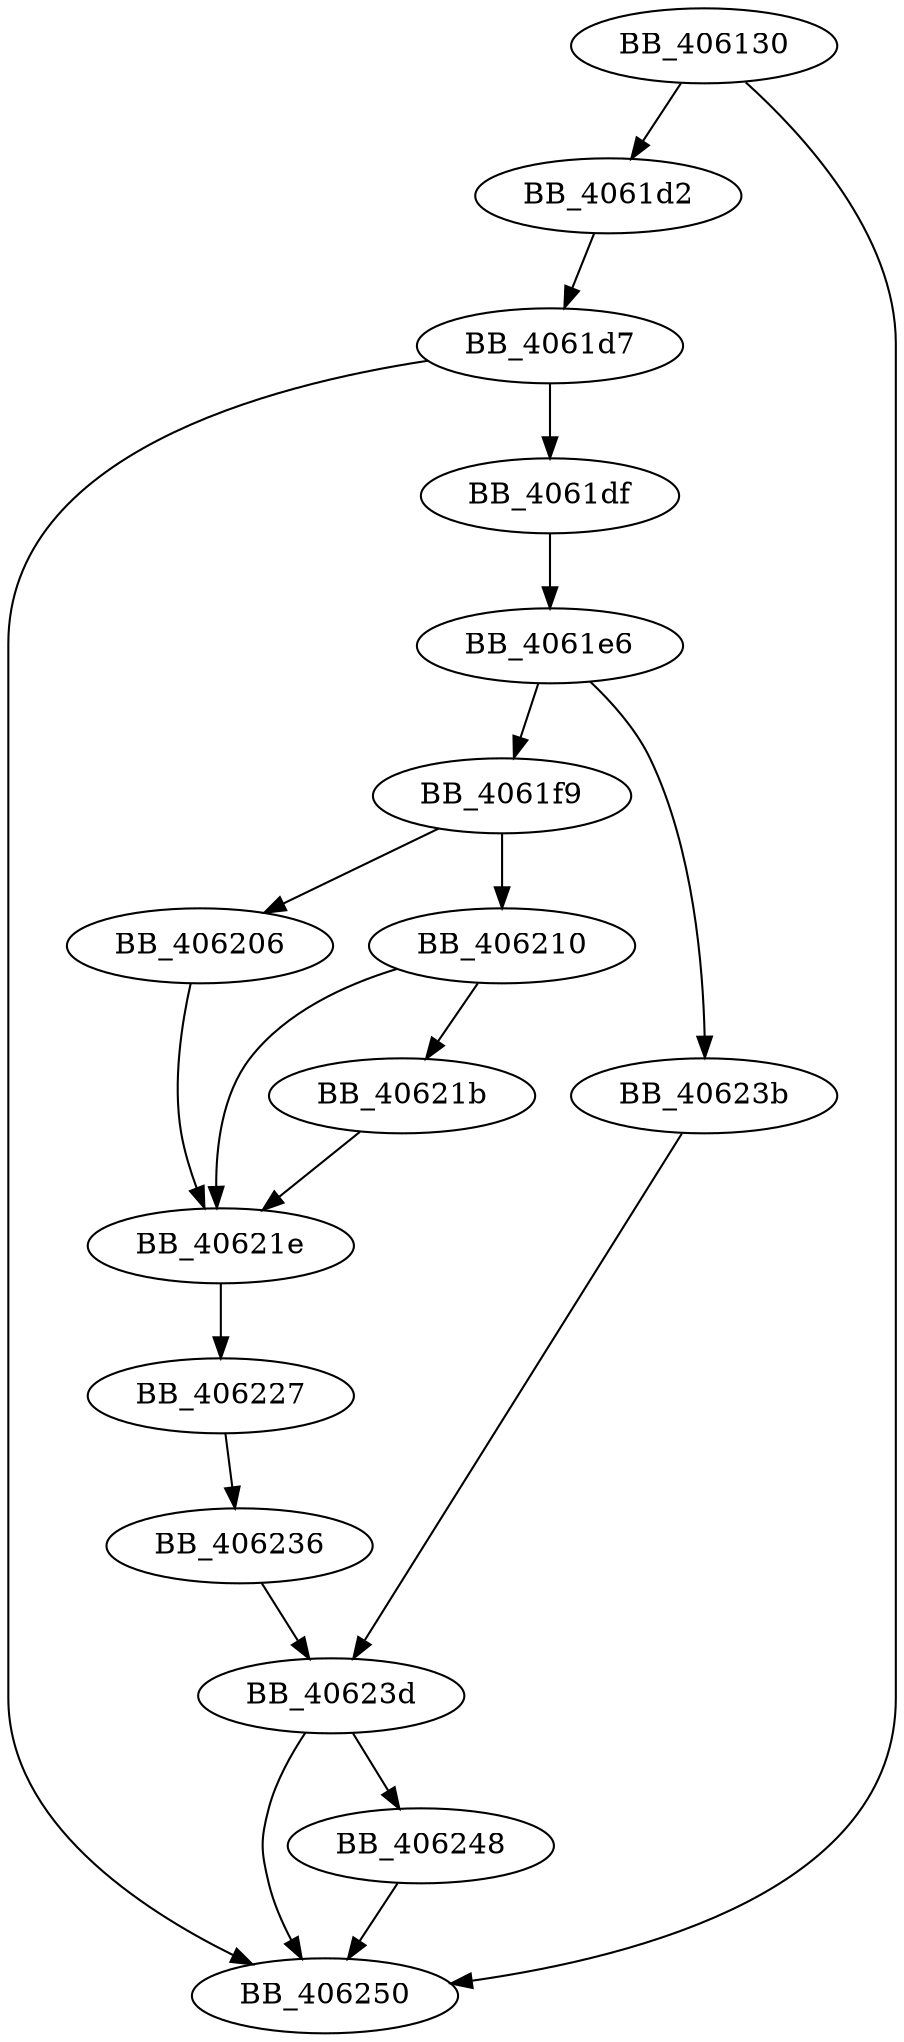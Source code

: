 DiGraph sub_406130{
BB_406130->BB_4061d2
BB_406130->BB_406250
BB_4061d2->BB_4061d7
BB_4061d7->BB_4061df
BB_4061d7->BB_406250
BB_4061df->BB_4061e6
BB_4061e6->BB_4061f9
BB_4061e6->BB_40623b
BB_4061f9->BB_406206
BB_4061f9->BB_406210
BB_406206->BB_40621e
BB_406210->BB_40621b
BB_406210->BB_40621e
BB_40621b->BB_40621e
BB_40621e->BB_406227
BB_406227->BB_406236
BB_406236->BB_40623d
BB_40623b->BB_40623d
BB_40623d->BB_406248
BB_40623d->BB_406250
BB_406248->BB_406250
}
